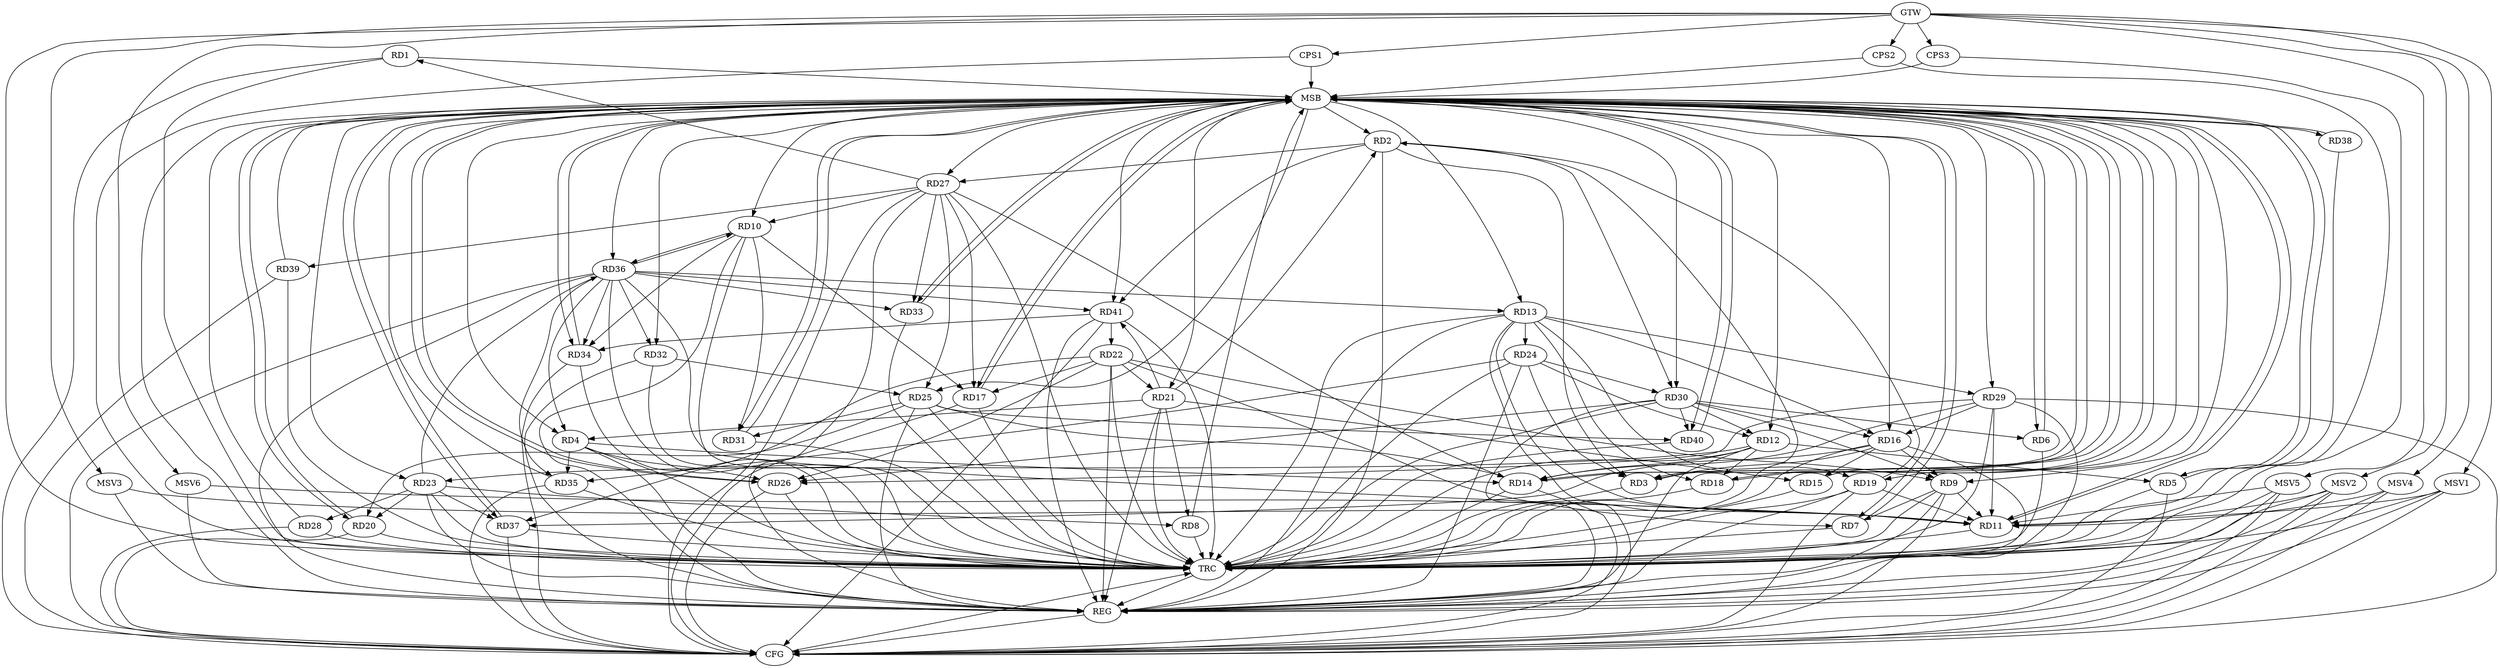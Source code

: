strict digraph G {
  RD1 [ label="RD1" ];
  RD2 [ label="RD2" ];
  RD3 [ label="RD3" ];
  RD4 [ label="RD4" ];
  RD5 [ label="RD5" ];
  RD6 [ label="RD6" ];
  RD7 [ label="RD7" ];
  RD8 [ label="RD8" ];
  RD9 [ label="RD9" ];
  RD10 [ label="RD10" ];
  RD11 [ label="RD11" ];
  RD12 [ label="RD12" ];
  RD13 [ label="RD13" ];
  RD14 [ label="RD14" ];
  RD15 [ label="RD15" ];
  RD16 [ label="RD16" ];
  RD17 [ label="RD17" ];
  RD18 [ label="RD18" ];
  RD19 [ label="RD19" ];
  RD20 [ label="RD20" ];
  RD21 [ label="RD21" ];
  RD22 [ label="RD22" ];
  RD23 [ label="RD23" ];
  RD24 [ label="RD24" ];
  RD25 [ label="RD25" ];
  RD26 [ label="RD26" ];
  RD27 [ label="RD27" ];
  RD28 [ label="RD28" ];
  RD29 [ label="RD29" ];
  RD30 [ label="RD30" ];
  RD31 [ label="RD31" ];
  RD32 [ label="RD32" ];
  RD33 [ label="RD33" ];
  RD34 [ label="RD34" ];
  RD35 [ label="RD35" ];
  RD36 [ label="RD36" ];
  RD37 [ label="RD37" ];
  RD38 [ label="RD38" ];
  RD39 [ label="RD39" ];
  RD40 [ label="RD40" ];
  RD41 [ label="RD41" ];
  CPS1 [ label="CPS1" ];
  CPS2 [ label="CPS2" ];
  CPS3 [ label="CPS3" ];
  GTW [ label="GTW" ];
  REG [ label="REG" ];
  MSB [ label="MSB" ];
  CFG [ label="CFG" ];
  TRC [ label="TRC" ];
  MSV1 [ label="MSV1" ];
  MSV2 [ label="MSV2" ];
  MSV3 [ label="MSV3" ];
  MSV4 [ label="MSV4" ];
  MSV5 [ label="MSV5" ];
  MSV6 [ label="MSV6" ];
  RD27 -> RD1;
  RD2 -> RD3;
  RD19 -> RD2;
  RD21 -> RD2;
  RD2 -> RD27;
  RD2 -> RD30;
  RD2 -> RD41;
  RD16 -> RD3;
  RD24 -> RD3;
  RD4 -> RD14;
  RD21 -> RD4;
  RD4 -> RD26;
  RD4 -> RD35;
  RD36 -> RD4;
  RD12 -> RD5;
  RD30 -> RD6;
  RD9 -> RD7;
  RD22 -> RD7;
  RD21 -> RD8;
  RD23 -> RD8;
  RD9 -> RD11;
  RD16 -> RD9;
  RD22 -> RD9;
  RD30 -> RD9;
  RD10 -> RD17;
  RD27 -> RD10;
  RD10 -> RD31;
  RD10 -> RD34;
  RD10 -> RD36;
  RD36 -> RD10;
  RD13 -> RD11;
  RD19 -> RD11;
  RD29 -> RD11;
  RD36 -> RD11;
  RD12 -> RD14;
  RD12 -> RD18;
  RD12 -> RD23;
  RD24 -> RD12;
  RD30 -> RD12;
  RD13 -> RD16;
  RD13 -> RD18;
  RD13 -> RD19;
  RD13 -> RD24;
  RD13 -> RD29;
  RD36 -> RD13;
  RD25 -> RD14;
  RD27 -> RD14;
  RD29 -> RD14;
  RD16 -> RD15;
  RD21 -> RD15;
  RD29 -> RD16;
  RD30 -> RD16;
  RD16 -> RD37;
  RD22 -> RD17;
  RD27 -> RD17;
  RD23 -> RD20;
  RD25 -> RD20;
  RD22 -> RD21;
  RD21 -> RD41;
  RD22 -> RD26;
  RD22 -> RD37;
  RD41 -> RD22;
  RD23 -> RD28;
  RD23 -> RD36;
  RD23 -> RD37;
  RD24 -> RD30;
  RD24 -> RD35;
  RD27 -> RD25;
  RD25 -> RD31;
  RD32 -> RD25;
  RD25 -> RD40;
  RD29 -> RD26;
  RD30 -> RD26;
  RD27 -> RD33;
  RD27 -> RD39;
  RD30 -> RD40;
  RD36 -> RD32;
  RD36 -> RD33;
  RD36 -> RD34;
  RD41 -> RD34;
  RD36 -> RD35;
  RD36 -> RD41;
  GTW -> CPS1;
  GTW -> CPS2;
  GTW -> CPS3;
  RD2 -> REG;
  RD4 -> REG;
  RD9 -> REG;
  RD10 -> REG;
  RD12 -> REG;
  RD13 -> REG;
  RD16 -> REG;
  RD19 -> REG;
  RD21 -> REG;
  RD22 -> REG;
  RD23 -> REG;
  RD24 -> REG;
  RD25 -> REG;
  RD27 -> REG;
  RD29 -> REG;
  RD30 -> REG;
  RD32 -> REG;
  RD36 -> REG;
  RD41 -> REG;
  RD1 -> MSB;
  MSB -> RD9;
  MSB -> RD33;
  MSB -> RD41;
  MSB -> REG;
  RD3 -> MSB;
  MSB -> RD7;
  RD5 -> MSB;
  MSB -> RD13;
  MSB -> RD34;
  RD6 -> MSB;
  MSB -> RD20;
  MSB -> RD32;
  MSB -> RD37;
  RD7 -> MSB;
  MSB -> RD10;
  MSB -> RD18;
  MSB -> RD27;
  MSB -> RD31;
  RD8 -> MSB;
  MSB -> RD23;
  RD11 -> MSB;
  MSB -> RD3;
  RD14 -> MSB;
  MSB -> RD26;
  MSB -> RD36;
  RD15 -> MSB;
  MSB -> RD14;
  MSB -> RD29;
  RD17 -> MSB;
  MSB -> RD16;
  MSB -> RD40;
  RD18 -> MSB;
  MSB -> RD17;
  MSB -> RD19;
  RD20 -> MSB;
  MSB -> RD6;
  MSB -> RD25;
  RD26 -> MSB;
  MSB -> RD11;
  MSB -> RD21;
  RD28 -> MSB;
  MSB -> RD12;
  RD31 -> MSB;
  RD33 -> MSB;
  MSB -> RD38;
  RD34 -> MSB;
  MSB -> RD5;
  RD35 -> MSB;
  MSB -> RD30;
  RD37 -> MSB;
  RD38 -> MSB;
  MSB -> RD4;
  RD39 -> MSB;
  RD40 -> MSB;
  MSB -> RD2;
  CPS1 -> MSB;
  CPS2 -> MSB;
  CPS3 -> MSB;
  RD39 -> CFG;
  RD1 -> CFG;
  RD35 -> CFG;
  RD9 -> CFG;
  RD29 -> CFG;
  RD20 -> CFG;
  RD27 -> CFG;
  RD26 -> CFG;
  RD28 -> CFG;
  RD19 -> CFG;
  RD13 -> CFG;
  RD41 -> CFG;
  RD14 -> CFG;
  RD5 -> CFG;
  RD34 -> CFG;
  RD36 -> CFG;
  RD37 -> CFG;
  RD17 -> CFG;
  REG -> CFG;
  RD1 -> TRC;
  RD2 -> TRC;
  RD3 -> TRC;
  RD4 -> TRC;
  RD5 -> TRC;
  RD6 -> TRC;
  RD7 -> TRC;
  RD8 -> TRC;
  RD9 -> TRC;
  RD10 -> TRC;
  RD11 -> TRC;
  RD12 -> TRC;
  RD13 -> TRC;
  RD14 -> TRC;
  RD15 -> TRC;
  RD16 -> TRC;
  RD17 -> TRC;
  RD18 -> TRC;
  RD19 -> TRC;
  RD20 -> TRC;
  RD21 -> TRC;
  RD22 -> TRC;
  RD23 -> TRC;
  RD24 -> TRC;
  RD25 -> TRC;
  RD26 -> TRC;
  RD27 -> TRC;
  RD28 -> TRC;
  RD29 -> TRC;
  RD30 -> TRC;
  RD31 -> TRC;
  RD32 -> TRC;
  RD33 -> TRC;
  RD34 -> TRC;
  RD35 -> TRC;
  RD36 -> TRC;
  RD37 -> TRC;
  RD38 -> TRC;
  RD39 -> TRC;
  RD40 -> TRC;
  RD41 -> TRC;
  CPS1 -> TRC;
  CPS2 -> TRC;
  CPS3 -> TRC;
  GTW -> TRC;
  CFG -> TRC;
  TRC -> REG;
  MSV1 -> RD11;
  MSV2 -> RD11;
  MSV3 -> RD11;
  MSV4 -> RD11;
  MSV5 -> RD11;
  GTW -> MSV1;
  MSV1 -> REG;
  MSV1 -> TRC;
  MSV1 -> CFG;
  GTW -> MSV2;
  MSV2 -> REG;
  MSV2 -> TRC;
  MSV2 -> CFG;
  GTW -> MSV3;
  MSV3 -> REG;
  GTW -> MSV4;
  MSV4 -> REG;
  MSV4 -> CFG;
  GTW -> MSV5;
  MSV5 -> REG;
  MSV5 -> TRC;
  MSV5 -> CFG;
  MSV6 -> RD11;
  GTW -> MSV6;
  MSV6 -> REG;
}

